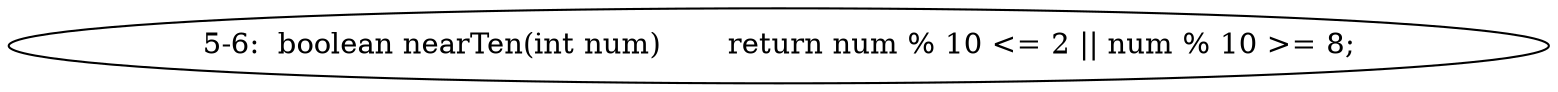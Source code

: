 digraph result_test { 
// graph-vertices
  a1  [label="5-6:  boolean nearTen(int num)	return num % 10 <= 2 || num % 10 >= 8;"]; 
// graph-edges
}